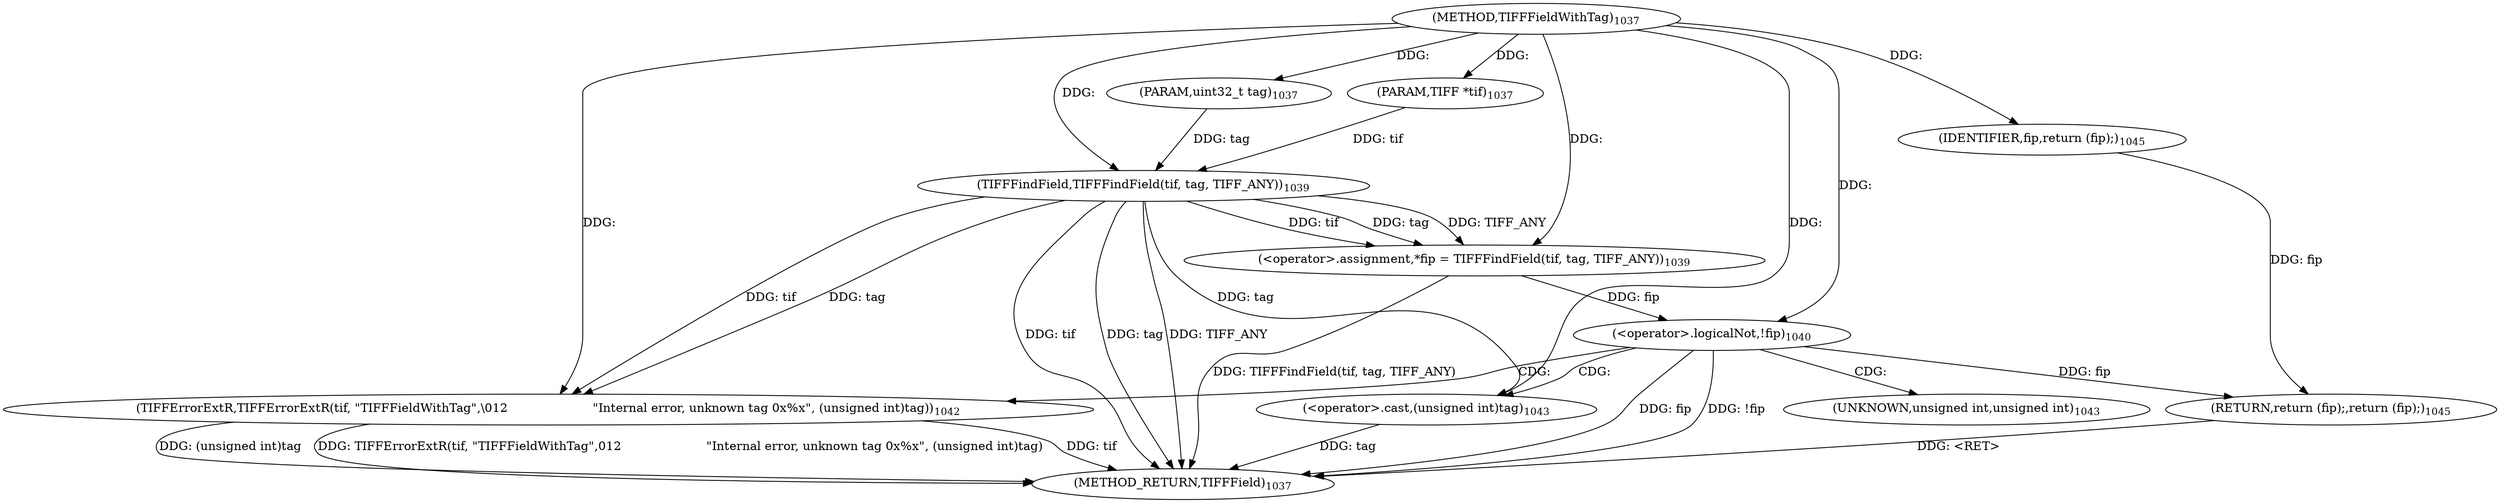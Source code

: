 digraph "TIFFFieldWithTag" {  
"27629" [label = <(METHOD,TIFFFieldWithTag)<SUB>1037</SUB>> ]
"27653" [label = <(METHOD_RETURN,TIFFField)<SUB>1037</SUB>> ]
"27630" [label = <(PARAM,TIFF *tif)<SUB>1037</SUB>> ]
"27631" [label = <(PARAM,uint32_t tag)<SUB>1037</SUB>> ]
"27634" [label = <(&lt;operator&gt;.assignment,*fip = TIFFFindField(tif, tag, TIFF_ANY))<SUB>1039</SUB>> ]
"27651" [label = <(RETURN,return (fip);,return (fip);)<SUB>1045</SUB>> ]
"27641" [label = <(&lt;operator&gt;.logicalNot,!fip)<SUB>1040</SUB>> ]
"27652" [label = <(IDENTIFIER,fip,return (fip);)<SUB>1045</SUB>> ]
"27636" [label = <(TIFFFindField,TIFFFindField(tif, tag, TIFF_ANY))<SUB>1039</SUB>> ]
"27644" [label = <(TIFFErrorExtR,TIFFErrorExtR(tif, &quot;TIFFFieldWithTag&quot;,\012                      &quot;Internal error, unknown tag 0x%x&quot;, (unsigned int)tag))<SUB>1042</SUB>> ]
"27648" [label = <(&lt;operator&gt;.cast,(unsigned int)tag)<SUB>1043</SUB>> ]
"27649" [label = <(UNKNOWN,unsigned int,unsigned int)<SUB>1043</SUB>> ]
  "27651" -> "27653"  [ label = "DDG: &lt;RET&gt;"] 
  "27636" -> "27653"  [ label = "DDG: tif"] 
  "27636" -> "27653"  [ label = "DDG: tag"] 
  "27634" -> "27653"  [ label = "DDG: TIFFFindField(tif, tag, TIFF_ANY)"] 
  "27641" -> "27653"  [ label = "DDG: fip"] 
  "27641" -> "27653"  [ label = "DDG: !fip"] 
  "27644" -> "27653"  [ label = "DDG: tif"] 
  "27648" -> "27653"  [ label = "DDG: tag"] 
  "27644" -> "27653"  [ label = "DDG: (unsigned int)tag"] 
  "27644" -> "27653"  [ label = "DDG: TIFFErrorExtR(tif, &quot;TIFFFieldWithTag&quot;,\012                      &quot;Internal error, unknown tag 0x%x&quot;, (unsigned int)tag)"] 
  "27636" -> "27653"  [ label = "DDG: TIFF_ANY"] 
  "27629" -> "27630"  [ label = "DDG: "] 
  "27629" -> "27631"  [ label = "DDG: "] 
  "27636" -> "27634"  [ label = "DDG: tif"] 
  "27636" -> "27634"  [ label = "DDG: tag"] 
  "27636" -> "27634"  [ label = "DDG: TIFF_ANY"] 
  "27652" -> "27651"  [ label = "DDG: fip"] 
  "27641" -> "27651"  [ label = "DDG: fip"] 
  "27629" -> "27634"  [ label = "DDG: "] 
  "27629" -> "27652"  [ label = "DDG: "] 
  "27630" -> "27636"  [ label = "DDG: tif"] 
  "27629" -> "27636"  [ label = "DDG: "] 
  "27631" -> "27636"  [ label = "DDG: tag"] 
  "27634" -> "27641"  [ label = "DDG: fip"] 
  "27629" -> "27641"  [ label = "DDG: "] 
  "27636" -> "27644"  [ label = "DDG: tif"] 
  "27629" -> "27644"  [ label = "DDG: "] 
  "27636" -> "27644"  [ label = "DDG: tag"] 
  "27636" -> "27648"  [ label = "DDG: tag"] 
  "27629" -> "27648"  [ label = "DDG: "] 
  "27641" -> "27644"  [ label = "CDG: "] 
  "27641" -> "27649"  [ label = "CDG: "] 
  "27641" -> "27648"  [ label = "CDG: "] 
}
